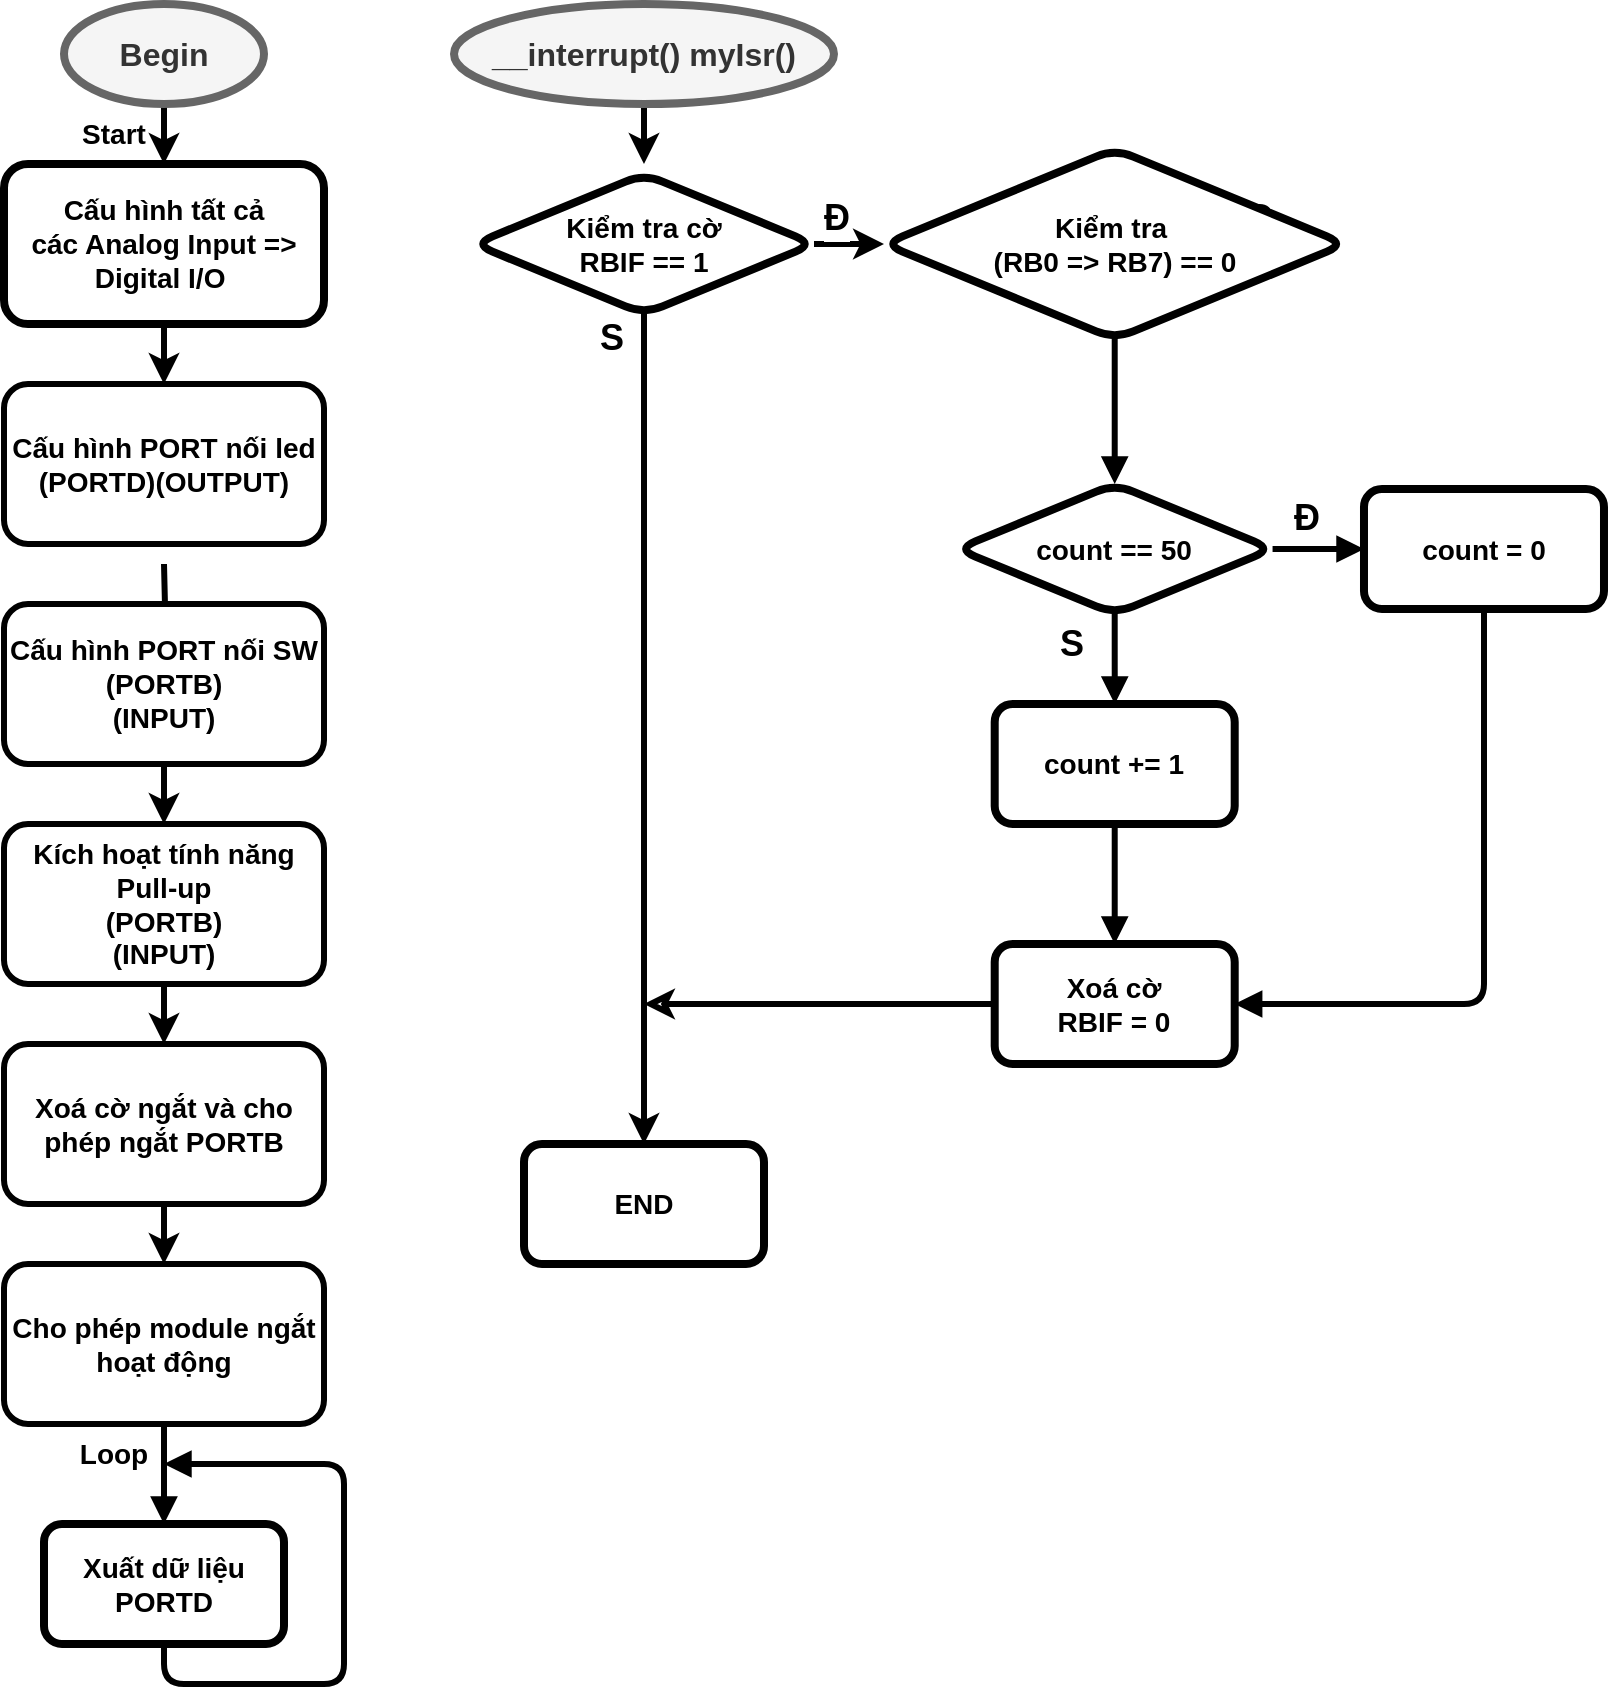 <mxfile version="14.4.8" type="github">
  <diagram id="HMv6YdhBwpiVs3DbU1db" name="Page-1">
    <mxGraphModel dx="730" dy="1270" grid="1" gridSize="10" guides="1" tooltips="1" connect="1" arrows="1" fold="1" page="1" pageScale="1" pageWidth="850" pageHeight="1100" math="0" shadow="0">
      <root>
        <mxCell id="0" />
        <mxCell id="1" parent="0" />
        <mxCell id="oW_0x0A9vv1hD7xiewm2-5" value="" style="edgeStyle=orthogonalEdgeStyle;rounded=0;orthogonalLoop=1;jettySize=auto;html=1;strokeWidth=3;" edge="1" parent="1" source="oW_0x0A9vv1hD7xiewm2-3" target="oW_0x0A9vv1hD7xiewm2-4">
          <mxGeometry relative="1" as="geometry" />
        </mxCell>
        <mxCell id="oW_0x0A9vv1hD7xiewm2-3" value="&lt;b&gt;&lt;font style=&quot;font-size: 16px&quot;&gt;Begin&lt;/font&gt;&lt;/b&gt;" style="ellipse;whiteSpace=wrap;html=1;fillColor=#f5f5f5;strokeColor=#666666;fontColor=#333333;strokeWidth=4;" vertex="1" parent="1">
          <mxGeometry x="80" y="20" width="100" height="50" as="geometry" />
        </mxCell>
        <mxCell id="oW_0x0A9vv1hD7xiewm2-7" value="" style="edgeStyle=orthogonalEdgeStyle;rounded=0;orthogonalLoop=1;jettySize=auto;html=1;strokeWidth=3;" edge="1" parent="1" source="oW_0x0A9vv1hD7xiewm2-4" target="oW_0x0A9vv1hD7xiewm2-6">
          <mxGeometry relative="1" as="geometry" />
        </mxCell>
        <mxCell id="oW_0x0A9vv1hD7xiewm2-4" value="&lt;blockquote style=&quot;margin: 0 0 0 40px ; border: none ; padding: 0px&quot;&gt;&lt;/blockquote&gt;&lt;blockquote style=&quot;margin: 0 0 0 40px ; border: none ; padding: 0px&quot;&gt;&lt;blockquote style=&quot;margin: 0 0 0 40px ; border: none ; padding: 0px&quot;&gt;&lt;blockquote style=&quot;margin: 0 0 0 40px ; border: none ; padding: 0px&quot;&gt;&lt;/blockquote&gt;&lt;/blockquote&gt;&lt;/blockquote&gt;&lt;span style=&quot;font-size: 14px&quot;&gt;&lt;div&gt;&lt;b&gt;Cấu hình tất cả &lt;br&gt;các Analog Input =&amp;gt; Digital I/O&amp;nbsp;&lt;/b&gt;&lt;/div&gt;&lt;/span&gt;&lt;blockquote style=&quot;margin: 0 0 0 40px ; border: none ; padding: 0px&quot;&gt;&lt;/blockquote&gt;&lt;blockquote style=&quot;margin: 0 0 0 40px ; border: none ; padding: 0px&quot;&gt;&lt;/blockquote&gt;&lt;blockquote style=&quot;margin: 0 0 0 40px ; border: none ; padding: 0px&quot;&gt;&lt;/blockquote&gt;" style="rounded=1;whiteSpace=wrap;html=1;strokeWidth=4;" vertex="1" parent="1">
          <mxGeometry x="50" y="100" width="160" height="80" as="geometry" />
        </mxCell>
        <mxCell id="oW_0x0A9vv1hD7xiewm2-10" value="" style="edgeStyle=orthogonalEdgeStyle;rounded=0;orthogonalLoop=1;jettySize=auto;html=1;strokeWidth=3;" edge="1" parent="1" target="oW_0x0A9vv1hD7xiewm2-8">
          <mxGeometry relative="1" as="geometry">
            <mxPoint x="130" y="300" as="sourcePoint" />
          </mxGeometry>
        </mxCell>
        <mxCell id="oW_0x0A9vv1hD7xiewm2-6" value="&lt;blockquote style=&quot;margin: 0 0 0 40px ; border: none ; padding: 0px&quot;&gt;&lt;/blockquote&gt;&lt;blockquote style=&quot;margin: 0 0 0 40px ; border: none ; padding: 0px&quot;&gt;&lt;blockquote style=&quot;margin: 0 0 0 40px ; border: none ; padding: 0px&quot;&gt;&lt;blockquote style=&quot;margin: 0 0 0 40px ; border: none ; padding: 0px&quot;&gt;&lt;/blockquote&gt;&lt;/blockquote&gt;&lt;/blockquote&gt;&lt;div&gt;&lt;div&gt;&lt;span style=&quot;font-size: 14px&quot;&gt;&lt;b&gt;Cấu hình PORT nối led&lt;/b&gt;&lt;/span&gt;&lt;/div&gt;&lt;/div&gt;&lt;div&gt;&lt;span style=&quot;font-size: 14px&quot;&gt;&lt;b&gt;(PORTD)(OUTPUT)&lt;/b&gt;&lt;/span&gt;&lt;/div&gt;&lt;blockquote style=&quot;margin: 0 0 0 40px ; border: none ; padding: 0px&quot;&gt;&lt;/blockquote&gt;&lt;blockquote style=&quot;margin: 0 0 0 40px ; border: none ; padding: 0px&quot;&gt;&lt;/blockquote&gt;&lt;blockquote style=&quot;margin: 0 0 0 40px ; border: none ; padding: 0px&quot;&gt;&lt;/blockquote&gt;" style="rounded=1;whiteSpace=wrap;html=1;strokeWidth=3;" vertex="1" parent="1">
          <mxGeometry x="50" y="210" width="160" height="80" as="geometry" />
        </mxCell>
        <mxCell id="oW_0x0A9vv1hD7xiewm2-11" value="" style="edgeStyle=orthogonalEdgeStyle;rounded=0;orthogonalLoop=1;jettySize=auto;html=1;strokeWidth=3;" edge="1" parent="1" source="oW_0x0A9vv1hD7xiewm2-8" target="oW_0x0A9vv1hD7xiewm2-9">
          <mxGeometry relative="1" as="geometry" />
        </mxCell>
        <mxCell id="oW_0x0A9vv1hD7xiewm2-8" value="&lt;blockquote style=&quot;margin: 0 0 0 40px ; border: none ; padding: 0px&quot;&gt;&lt;/blockquote&gt;&lt;blockquote style=&quot;margin: 0 0 0 40px ; border: none ; padding: 0px&quot;&gt;&lt;blockquote style=&quot;margin: 0 0 0 40px ; border: none ; padding: 0px&quot;&gt;&lt;blockquote style=&quot;margin: 0 0 0 40px ; border: none ; padding: 0px&quot;&gt;&lt;/blockquote&gt;&lt;/blockquote&gt;&lt;/blockquote&gt;&lt;div&gt;&lt;div&gt;&lt;span style=&quot;font-size: 14px&quot;&gt;&lt;b&gt;Cấu hình PORT nối SW&lt;/b&gt;&lt;/span&gt;&lt;/div&gt;&lt;/div&gt;&lt;div&gt;&lt;span style=&quot;font-size: 14px&quot;&gt;&lt;b&gt;(PORTB)&lt;/b&gt;&lt;/span&gt;&lt;/div&gt;&lt;b style=&quot;font-size: 14px&quot;&gt;(INPUT)&lt;/b&gt;&lt;blockquote style=&quot;margin: 0 0 0 40px ; border: none ; padding: 0px&quot;&gt;&lt;/blockquote&gt;&lt;blockquote style=&quot;margin: 0 0 0 40px ; border: none ; padding: 0px&quot;&gt;&lt;/blockquote&gt;&lt;blockquote style=&quot;margin: 0 0 0 40px ; border: none ; padding: 0px&quot;&gt;&lt;/blockquote&gt;" style="rounded=1;whiteSpace=wrap;html=1;strokeWidth=3;" vertex="1" parent="1">
          <mxGeometry x="50" y="320" width="160" height="80" as="geometry" />
        </mxCell>
        <mxCell id="oW_0x0A9vv1hD7xiewm2-13" value="" style="edgeStyle=orthogonalEdgeStyle;rounded=0;orthogonalLoop=1;jettySize=auto;html=1;strokeWidth=3;" edge="1" parent="1" source="oW_0x0A9vv1hD7xiewm2-9" target="oW_0x0A9vv1hD7xiewm2-12">
          <mxGeometry relative="1" as="geometry" />
        </mxCell>
        <mxCell id="oW_0x0A9vv1hD7xiewm2-9" value="&lt;blockquote style=&quot;margin: 0 0 0 40px ; border: none ; padding: 0px&quot;&gt;&lt;/blockquote&gt;&lt;blockquote style=&quot;margin: 0 0 0 40px ; border: none ; padding: 0px&quot;&gt;&lt;blockquote style=&quot;margin: 0 0 0 40px ; border: none ; padding: 0px&quot;&gt;&lt;blockquote style=&quot;margin: 0 0 0 40px ; border: none ; padding: 0px&quot;&gt;&lt;/blockquote&gt;&lt;/blockquote&gt;&lt;/blockquote&gt;&lt;div&gt;&lt;span style=&quot;font-size: 14px&quot;&gt;&lt;b&gt;Kích hoạt tính năng Pull-up&lt;/b&gt;&lt;/span&gt;&lt;/div&gt;&lt;div&gt;&lt;span style=&quot;font-size: 14px&quot;&gt;&lt;b&gt;(&lt;/b&gt;&lt;/span&gt;&lt;b style=&quot;font-size: 14px&quot;&gt;PORTB&lt;/b&gt;&lt;span style=&quot;font-size: 14px&quot;&gt;&lt;b&gt;)&lt;/b&gt;&lt;/span&gt;&lt;/div&gt;&lt;b style=&quot;font-size: 14px&quot;&gt;(INPUT)&lt;/b&gt;&lt;blockquote style=&quot;margin: 0 0 0 40px ; border: none ; padding: 0px&quot;&gt;&lt;/blockquote&gt;&lt;blockquote style=&quot;margin: 0 0 0 40px ; border: none ; padding: 0px&quot;&gt;&lt;/blockquote&gt;&lt;blockquote style=&quot;margin: 0 0 0 40px ; border: none ; padding: 0px&quot;&gt;&lt;/blockquote&gt;" style="rounded=1;whiteSpace=wrap;html=1;strokeWidth=3;" vertex="1" parent="1">
          <mxGeometry x="50" y="430" width="160" height="80" as="geometry" />
        </mxCell>
        <mxCell id="oW_0x0A9vv1hD7xiewm2-17" value="" style="edgeStyle=orthogonalEdgeStyle;rounded=0;orthogonalLoop=1;jettySize=auto;html=1;strokeWidth=3;" edge="1" parent="1" source="oW_0x0A9vv1hD7xiewm2-12" target="oW_0x0A9vv1hD7xiewm2-16">
          <mxGeometry relative="1" as="geometry" />
        </mxCell>
        <mxCell id="oW_0x0A9vv1hD7xiewm2-12" value="&lt;blockquote style=&quot;margin: 0 0 0 40px ; border: none ; padding: 0px&quot;&gt;&lt;/blockquote&gt;&lt;blockquote style=&quot;margin: 0 0 0 40px ; border: none ; padding: 0px&quot;&gt;&lt;blockquote style=&quot;margin: 0 0 0 40px ; border: none ; padding: 0px&quot;&gt;&lt;blockquote style=&quot;margin: 0 0 0 40px ; border: none ; padding: 0px&quot;&gt;&lt;/blockquote&gt;&lt;/blockquote&gt;&lt;/blockquote&gt;&lt;div&gt;&lt;span style=&quot;font-size: 14px&quot;&gt;&lt;b&gt;Xoá cờ ngắt và cho phép ngắt PORTB&lt;/b&gt;&lt;/span&gt;&lt;/div&gt;&lt;blockquote style=&quot;margin: 0 0 0 40px ; border: none ; padding: 0px&quot;&gt;&lt;/blockquote&gt;&lt;blockquote style=&quot;margin: 0 0 0 40px ; border: none ; padding: 0px&quot;&gt;&lt;/blockquote&gt;&lt;blockquote style=&quot;margin: 0 0 0 40px ; border: none ; padding: 0px&quot;&gt;&lt;/blockquote&gt;" style="rounded=1;whiteSpace=wrap;html=1;strokeWidth=3;" vertex="1" parent="1">
          <mxGeometry x="50" y="540" width="160" height="80" as="geometry" />
        </mxCell>
        <mxCell id="oW_0x0A9vv1hD7xiewm2-15" value="&lt;b&gt;&lt;font style=&quot;font-size: 14px&quot;&gt;Start&lt;/font&gt;&lt;/b&gt;" style="text;html=1;strokeColor=none;fillColor=none;align=center;verticalAlign=middle;whiteSpace=wrap;rounded=0;strokeWidth=4;" vertex="1" parent="1">
          <mxGeometry x="90" y="60" width="30" height="50" as="geometry" />
        </mxCell>
        <mxCell id="oW_0x0A9vv1hD7xiewm2-76" value="" style="edgeStyle=orthogonalEdgeStyle;rounded=1;orthogonalLoop=1;jettySize=auto;html=1;endArrow=block;endFill=1;strokeWidth=3;fontSize=18;" edge="1" parent="1" source="oW_0x0A9vv1hD7xiewm2-16" target="oW_0x0A9vv1hD7xiewm2-75">
          <mxGeometry relative="1" as="geometry" />
        </mxCell>
        <mxCell id="oW_0x0A9vv1hD7xiewm2-16" value="&lt;blockquote style=&quot;margin: 0 0 0 40px ; border: none ; padding: 0px&quot;&gt;&lt;/blockquote&gt;&lt;blockquote style=&quot;margin: 0 0 0 40px ; border: none ; padding: 0px&quot;&gt;&lt;blockquote style=&quot;margin: 0 0 0 40px ; border: none ; padding: 0px&quot;&gt;&lt;blockquote style=&quot;margin: 0 0 0 40px ; border: none ; padding: 0px&quot;&gt;&lt;/blockquote&gt;&lt;/blockquote&gt;&lt;/blockquote&gt;&lt;div&gt;&lt;span style=&quot;font-size: 14px&quot;&gt;&lt;b&gt;Cho phép module ngắt hoạt động&lt;/b&gt;&lt;/span&gt;&lt;/div&gt;&lt;blockquote style=&quot;margin: 0 0 0 40px ; border: none ; padding: 0px&quot;&gt;&lt;/blockquote&gt;&lt;blockquote style=&quot;margin: 0 0 0 40px ; border: none ; padding: 0px&quot;&gt;&lt;/blockquote&gt;&lt;blockquote style=&quot;margin: 0 0 0 40px ; border: none ; padding: 0px&quot;&gt;&lt;/blockquote&gt;" style="rounded=1;whiteSpace=wrap;html=1;strokeWidth=3;" vertex="1" parent="1">
          <mxGeometry x="50" y="650" width="160" height="80" as="geometry" />
        </mxCell>
        <mxCell id="oW_0x0A9vv1hD7xiewm2-24" value="&lt;b&gt;&lt;font style=&quot;font-size: 14px&quot;&gt;Loop&lt;/font&gt;&lt;/b&gt;" style="text;html=1;strokeColor=none;fillColor=none;align=center;verticalAlign=middle;whiteSpace=wrap;rounded=0;strokeWidth=4;" vertex="1" parent="1">
          <mxGeometry x="90" y="720" width="30" height="50" as="geometry" />
        </mxCell>
        <mxCell id="oW_0x0A9vv1hD7xiewm2-27" value="" style="edgeStyle=orthogonalEdgeStyle;rounded=1;orthogonalLoop=1;jettySize=auto;html=1;strokeWidth=3;" edge="1" parent="1" source="oW_0x0A9vv1hD7xiewm2-25">
          <mxGeometry relative="1" as="geometry">
            <mxPoint x="370" y="100" as="targetPoint" />
          </mxGeometry>
        </mxCell>
        <mxCell id="oW_0x0A9vv1hD7xiewm2-25" value="&lt;span style=&quot;font-size: 16px&quot;&gt;&lt;b&gt;__interrupt() myIsr()&lt;/b&gt;&lt;/span&gt;" style="ellipse;whiteSpace=wrap;html=1;fillColor=#f5f5f5;strokeColor=#666666;fontColor=#333333;strokeWidth=4;" vertex="1" parent="1">
          <mxGeometry x="275" y="20" width="190" height="50" as="geometry" />
        </mxCell>
        <mxCell id="oW_0x0A9vv1hD7xiewm2-32" value="" style="edgeStyle=orthogonalEdgeStyle;rounded=1;orthogonalLoop=1;jettySize=auto;html=1;strokeWidth=3;" edge="1" parent="1" source="oW_0x0A9vv1hD7xiewm2-28" target="oW_0x0A9vv1hD7xiewm2-31">
          <mxGeometry relative="1" as="geometry" />
        </mxCell>
        <mxCell id="oW_0x0A9vv1hD7xiewm2-33" value="S" style="edgeLabel;html=1;align=right;verticalAlign=middle;resizable=0;points=[];horizontal=1;fontSize=18;fontStyle=1;labelPosition=left;verticalLabelPosition=middle;" vertex="1" connectable="0" parent="oW_0x0A9vv1hD7xiewm2-32">
          <mxGeometry x="-0.929" relative="1" as="geometry">
            <mxPoint x="-10" y="-3" as="offset" />
          </mxGeometry>
        </mxCell>
        <mxCell id="oW_0x0A9vv1hD7xiewm2-84" value="S" style="edgeLabel;html=1;align=right;verticalAlign=middle;resizable=0;points=[];horizontal=1;fontSize=18;fontStyle=1;labelPosition=left;verticalLabelPosition=middle;" vertex="1" connectable="0" parent="oW_0x0A9vv1hD7xiewm2-32">
          <mxGeometry x="-0.929" relative="1" as="geometry">
            <mxPoint x="220" y="149.85" as="offset" />
          </mxGeometry>
        </mxCell>
        <mxCell id="oW_0x0A9vv1hD7xiewm2-35" value="" style="edgeStyle=orthogonalEdgeStyle;rounded=1;orthogonalLoop=1;jettySize=auto;html=1;strokeWidth=3;fontSize=18;" edge="1" parent="1" source="oW_0x0A9vv1hD7xiewm2-28" target="oW_0x0A9vv1hD7xiewm2-34">
          <mxGeometry relative="1" as="geometry">
            <Array as="points">
              <mxPoint x="490" y="140" />
              <mxPoint x="490" y="140" />
            </Array>
          </mxGeometry>
        </mxCell>
        <mxCell id="oW_0x0A9vv1hD7xiewm2-36" value="Đ" style="edgeLabel;html=1;align=center;verticalAlign=bottom;resizable=0;points=[];fontSize=18;fontStyle=1;horizontal=1;" vertex="1" connectable="0" parent="oW_0x0A9vv1hD7xiewm2-35">
          <mxGeometry x="-0.407" relative="1" as="geometry">
            <mxPoint as="offset" />
          </mxGeometry>
        </mxCell>
        <mxCell id="oW_0x0A9vv1hD7xiewm2-67" value="Đ" style="edgeLabel;html=1;align=center;verticalAlign=bottom;resizable=0;points=[];fontSize=18;fontStyle=1;horizontal=1;" vertex="1" connectable="0" parent="oW_0x0A9vv1hD7xiewm2-35">
          <mxGeometry x="-0.407" relative="1" as="geometry">
            <mxPoint x="212" as="offset" />
          </mxGeometry>
        </mxCell>
        <mxCell id="oW_0x0A9vv1hD7xiewm2-83" value="Đ" style="edgeLabel;html=1;align=center;verticalAlign=bottom;resizable=0;points=[];fontSize=18;fontStyle=1;horizontal=1;" vertex="1" connectable="0" parent="oW_0x0A9vv1hD7xiewm2-35">
          <mxGeometry x="-0.407" relative="1" as="geometry">
            <mxPoint x="235.0" y="150" as="offset" />
          </mxGeometry>
        </mxCell>
        <mxCell id="oW_0x0A9vv1hD7xiewm2-28" value="&lt;b&gt;&lt;font style=&quot;font-size: 14px&quot;&gt;Kiểm tra cờ&lt;br&gt;RBIF == 1&lt;/font&gt;&lt;/b&gt;" style="rhombus;whiteSpace=wrap;html=1;rounded=1;strokeWidth=4;" vertex="1" parent="1">
          <mxGeometry x="285" y="105" width="170" height="70" as="geometry" />
        </mxCell>
        <mxCell id="oW_0x0A9vv1hD7xiewm2-31" value="&lt;font style=&quot;font-size: 14px&quot;&gt;&lt;b&gt;END&lt;/b&gt;&lt;/font&gt;" style="whiteSpace=wrap;html=1;rounded=1;strokeWidth=4;" vertex="1" parent="1">
          <mxGeometry x="310" y="590" width="120" height="60" as="geometry" />
        </mxCell>
        <mxCell id="oW_0x0A9vv1hD7xiewm2-80" value="" style="edgeStyle=orthogonalEdgeStyle;rounded=1;orthogonalLoop=1;jettySize=auto;html=1;endArrow=block;endFill=1;strokeWidth=3;fontSize=18;" edge="1" parent="1" source="oW_0x0A9vv1hD7xiewm2-34" target="oW_0x0A9vv1hD7xiewm2-79">
          <mxGeometry relative="1" as="geometry" />
        </mxCell>
        <mxCell id="oW_0x0A9vv1hD7xiewm2-34" value="&lt;b&gt;&lt;font style=&quot;font-size: 14px&quot;&gt;Kiểm tra&amp;nbsp;&lt;br&gt;(RB0 =&amp;gt; RB7) == 0&lt;br&gt;&lt;/font&gt;&lt;/b&gt;" style="rhombus;whiteSpace=wrap;html=1;rounded=1;strokeWidth=4;" vertex="1" parent="1">
          <mxGeometry x="490" y="92.5" width="230.71" height="95" as="geometry" />
        </mxCell>
        <mxCell id="oW_0x0A9vv1hD7xiewm2-78" style="edgeStyle=orthogonalEdgeStyle;rounded=1;orthogonalLoop=1;jettySize=auto;html=1;endArrow=block;endFill=1;strokeWidth=3;fontSize=18;" edge="1" parent="1" source="oW_0x0A9vv1hD7xiewm2-75">
          <mxGeometry relative="1" as="geometry">
            <mxPoint x="130" y="750" as="targetPoint" />
            <Array as="points">
              <mxPoint x="130" y="860" />
              <mxPoint x="220" y="860" />
              <mxPoint x="220" y="750" />
            </Array>
          </mxGeometry>
        </mxCell>
        <mxCell id="oW_0x0A9vv1hD7xiewm2-75" value="&lt;font style=&quot;font-size: 14px&quot;&gt;&lt;b&gt;Xuất dữ liệu PORTD&lt;/b&gt;&lt;/font&gt;" style="whiteSpace=wrap;html=1;rounded=1;strokeWidth=4;" vertex="1" parent="1">
          <mxGeometry x="70" y="780" width="120" height="60" as="geometry" />
        </mxCell>
        <mxCell id="oW_0x0A9vv1hD7xiewm2-82" value="" style="edgeStyle=orthogonalEdgeStyle;rounded=1;orthogonalLoop=1;jettySize=auto;html=1;endArrow=block;endFill=1;strokeWidth=3;fontSize=18;" edge="1" parent="1" source="oW_0x0A9vv1hD7xiewm2-79" target="oW_0x0A9vv1hD7xiewm2-81">
          <mxGeometry relative="1" as="geometry" />
        </mxCell>
        <mxCell id="oW_0x0A9vv1hD7xiewm2-91" value="" style="edgeStyle=orthogonalEdgeStyle;rounded=1;orthogonalLoop=1;jettySize=auto;html=1;endArrow=block;endFill=1;strokeWidth=3;fontSize=18;" edge="1" parent="1" source="oW_0x0A9vv1hD7xiewm2-79" target="oW_0x0A9vv1hD7xiewm2-90">
          <mxGeometry relative="1" as="geometry" />
        </mxCell>
        <mxCell id="oW_0x0A9vv1hD7xiewm2-79" value="&lt;b style=&quot;font-size: 14px&quot;&gt;&lt;font style=&quot;font-size: 14px&quot;&gt;&lt;font style=&quot;font-size: 14px&quot;&gt;count &lt;/font&gt;&lt;font style=&quot;font-size: 14px&quot;&gt;== 50&lt;/font&gt;&lt;br&gt;&lt;/font&gt;&lt;/b&gt;" style="rhombus;whiteSpace=wrap;html=1;rounded=1;strokeWidth=4;" vertex="1" parent="1">
          <mxGeometry x="526.43" y="260" width="157.85" height="65" as="geometry" />
        </mxCell>
        <mxCell id="oW_0x0A9vv1hD7xiewm2-94" style="edgeStyle=orthogonalEdgeStyle;rounded=1;orthogonalLoop=1;jettySize=auto;html=1;endArrow=block;endFill=1;strokeWidth=3;fontSize=18;entryX=1;entryY=0.5;entryDx=0;entryDy=0;" edge="1" parent="1" source="oW_0x0A9vv1hD7xiewm2-81" target="oW_0x0A9vv1hD7xiewm2-92">
          <mxGeometry relative="1" as="geometry">
            <mxPoint x="839.995" y="520" as="targetPoint" />
            <Array as="points">
              <mxPoint x="790" y="520" />
            </Array>
          </mxGeometry>
        </mxCell>
        <mxCell id="oW_0x0A9vv1hD7xiewm2-81" value="&lt;font size=&quot;1&quot;&gt;&lt;b style=&quot;font-size: 14px&quot;&gt;count = 0&lt;/b&gt;&lt;/font&gt;" style="whiteSpace=wrap;html=1;rounded=1;strokeWidth=4;" vertex="1" parent="1">
          <mxGeometry x="729.995" y="262.5" width="120" height="60" as="geometry" />
        </mxCell>
        <mxCell id="oW_0x0A9vv1hD7xiewm2-93" value="" style="edgeStyle=orthogonalEdgeStyle;rounded=1;orthogonalLoop=1;jettySize=auto;html=1;endArrow=block;endFill=1;strokeWidth=3;fontSize=18;" edge="1" parent="1" source="oW_0x0A9vv1hD7xiewm2-90" target="oW_0x0A9vv1hD7xiewm2-92">
          <mxGeometry relative="1" as="geometry" />
        </mxCell>
        <mxCell id="oW_0x0A9vv1hD7xiewm2-90" value="&lt;b&gt;&lt;font style=&quot;font-size: 14px&quot;&gt;count += 1&lt;/font&gt;&lt;/b&gt;" style="whiteSpace=wrap;html=1;rounded=1;strokeWidth=4;" vertex="1" parent="1">
          <mxGeometry x="545.355" y="370" width="120" height="60" as="geometry" />
        </mxCell>
        <mxCell id="oW_0x0A9vv1hD7xiewm2-95" style="edgeStyle=orthogonalEdgeStyle;rounded=1;orthogonalLoop=1;jettySize=auto;html=1;endArrow=classic;endFill=0;strokeWidth=3;fontSize=18;" edge="1" parent="1" source="oW_0x0A9vv1hD7xiewm2-92">
          <mxGeometry relative="1" as="geometry">
            <mxPoint x="370" y="520" as="targetPoint" />
          </mxGeometry>
        </mxCell>
        <mxCell id="oW_0x0A9vv1hD7xiewm2-92" value="&lt;b style=&quot;font-size: 14px&quot;&gt;Xoá cờ&lt;br&gt;RBIF = 0&lt;/b&gt;" style="whiteSpace=wrap;html=1;rounded=1;strokeWidth=4;" vertex="1" parent="1">
          <mxGeometry x="545.355" y="490" width="120" height="60" as="geometry" />
        </mxCell>
      </root>
    </mxGraphModel>
  </diagram>
</mxfile>
